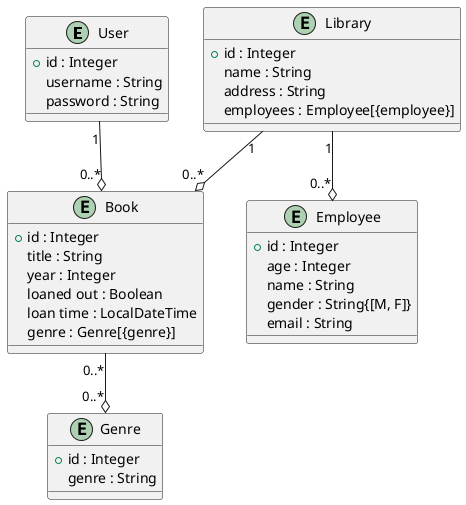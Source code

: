 @startuml

entity "User" as user {
    +id : Integer
    username : String
    password : String
}

entity "Book" as book {
    +id : Integer
    title : String
    year : Integer
    loaned out : Boolean
    loan time : LocalDateTime
    genre : Genre[{genre}]

}

entity "Genre" as genre {
    +id : Integer
    genre : String
}

entity "Library" as library {
    +id : Integer
    name : String
    address : String
    employees : Employee[{employee}]
}

entity "Employee" as employee {
    +id : Integer
    age : Integer
    name : String
    gender : String{[M, F]}
    email : String
}

' Relationships
user "1" --o "0..*" book
book "0..*" --o "0..*" genre
library "1" --o "0..*" employee
library "1" --o "0..*" book

@enduml
